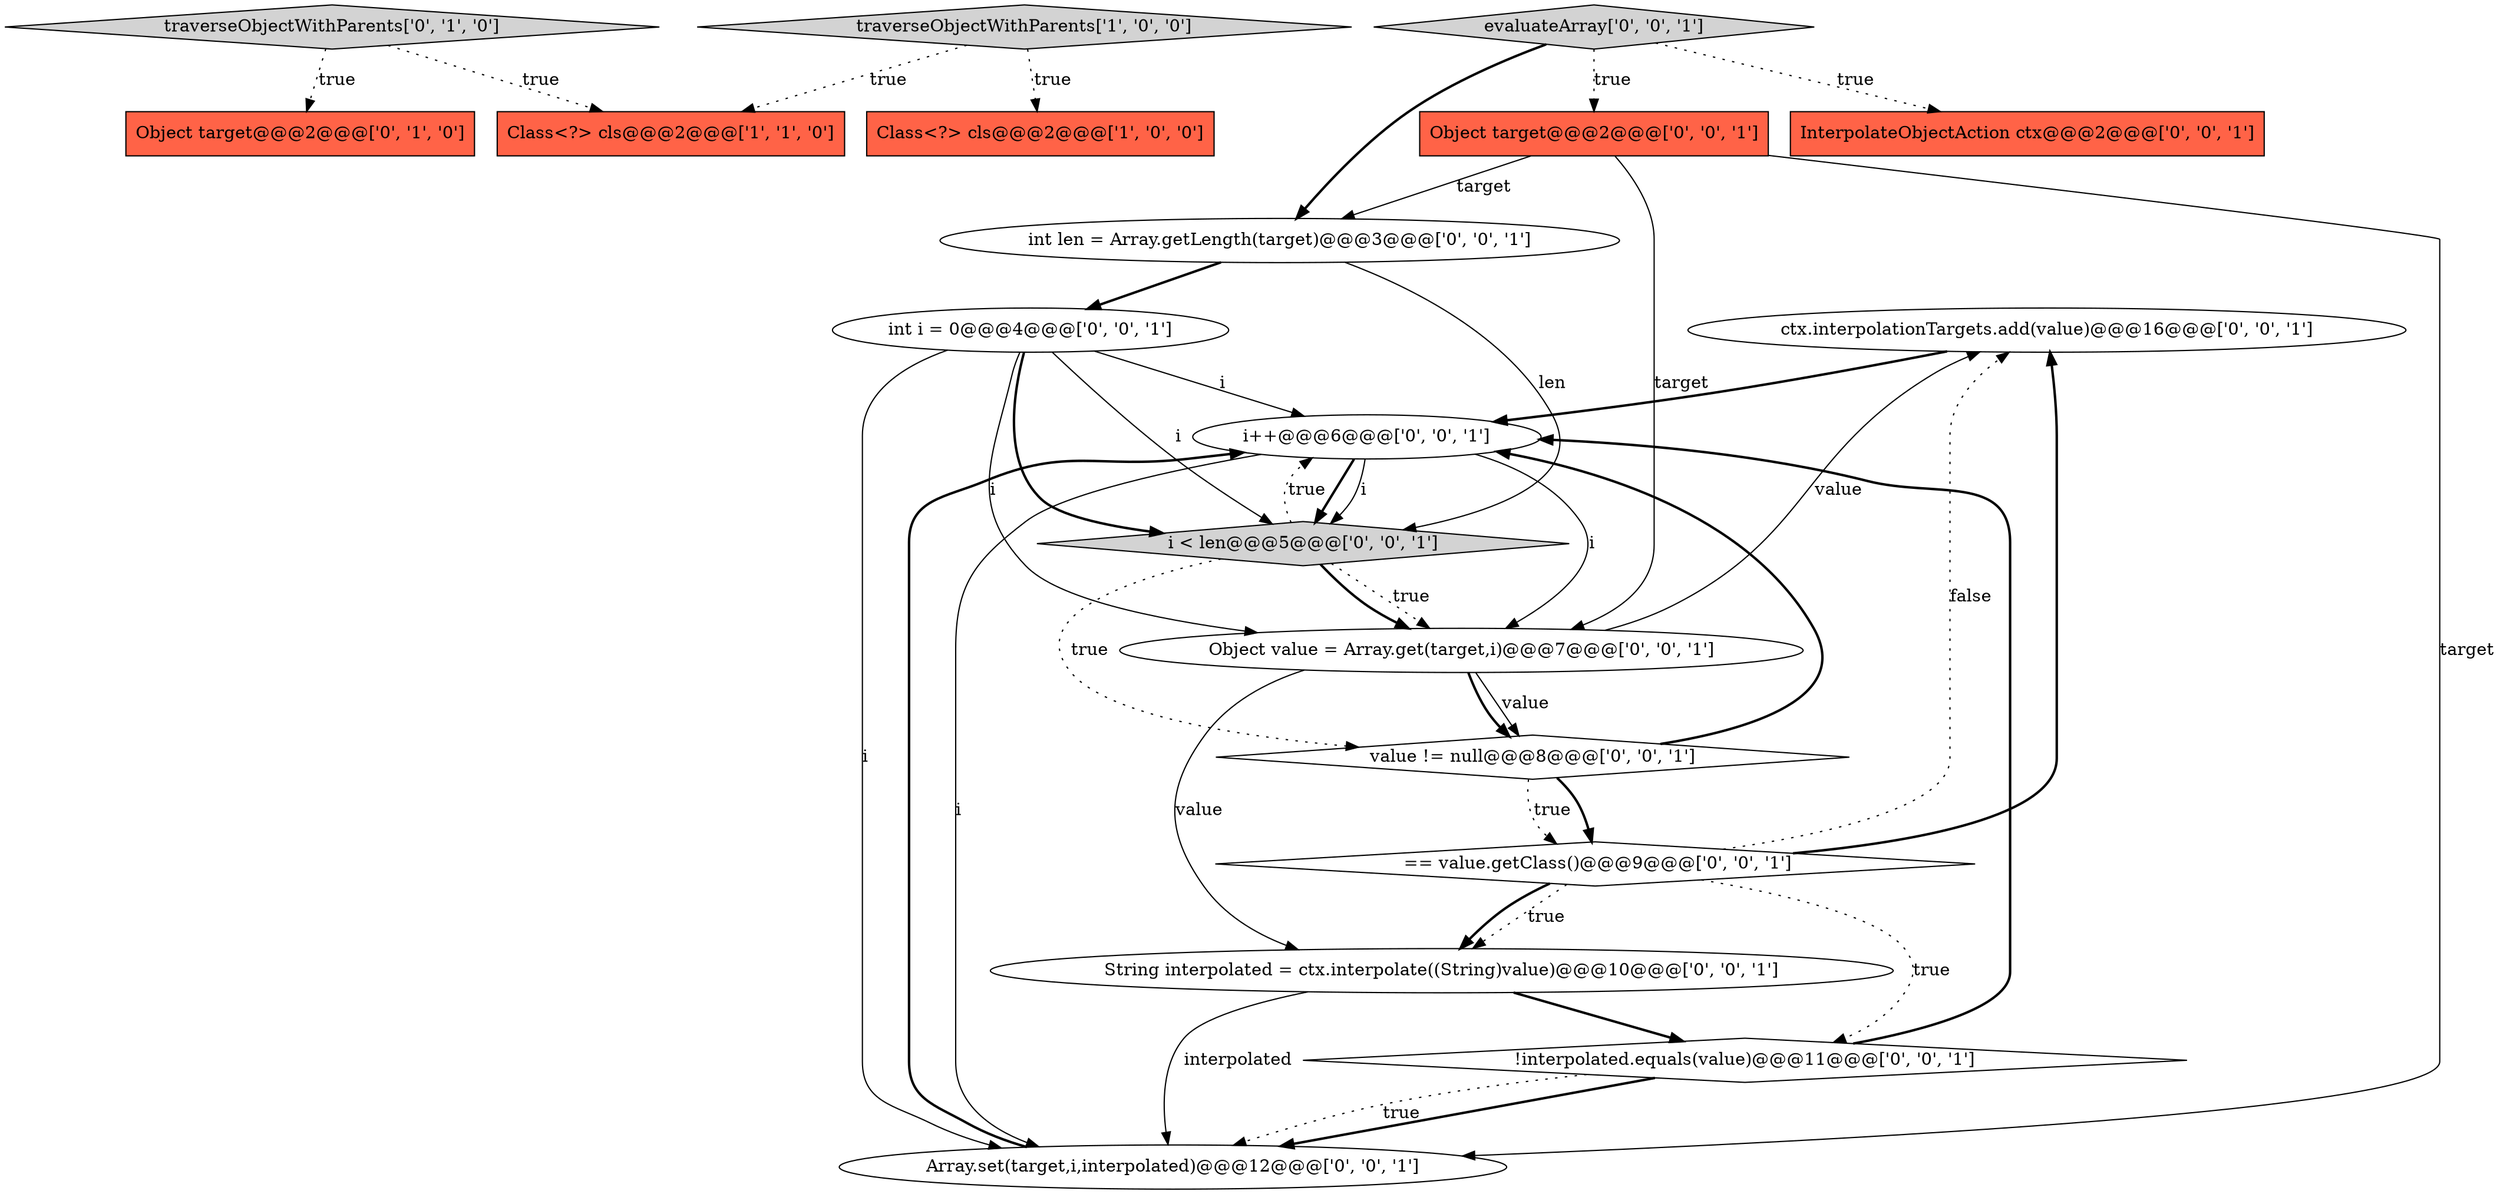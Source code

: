 digraph {
3 [style = filled, label = "Object target@@@2@@@['0', '1', '0']", fillcolor = tomato, shape = box image = "AAA0AAABBB2BBB"];
1 [style = filled, label = "Class<?> cls@@@2@@@['1', '0', '0']", fillcolor = tomato, shape = box image = "AAA0AAABBB1BBB"];
12 [style = filled, label = "ctx.interpolationTargets.add(value)@@@16@@@['0', '0', '1']", fillcolor = white, shape = ellipse image = "AAA0AAABBB3BBB"];
2 [style = filled, label = "Class<?> cls@@@2@@@['1', '1', '0']", fillcolor = tomato, shape = box image = "AAA0AAABBB1BBB"];
10 [style = filled, label = "value != null@@@8@@@['0', '0', '1']", fillcolor = white, shape = diamond image = "AAA0AAABBB3BBB"];
9 [style = filled, label = "!interpolated.equals(value)@@@11@@@['0', '0', '1']", fillcolor = white, shape = diamond image = "AAA0AAABBB3BBB"];
6 [style = filled, label = "int i = 0@@@4@@@['0', '0', '1']", fillcolor = white, shape = ellipse image = "AAA0AAABBB3BBB"];
15 [style = filled, label = "Array.set(target,i,interpolated)@@@12@@@['0', '0', '1']", fillcolor = white, shape = ellipse image = "AAA0AAABBB3BBB"];
5 [style = filled, label = "Object target@@@2@@@['0', '0', '1']", fillcolor = tomato, shape = box image = "AAA0AAABBB3BBB"];
16 [style = filled, label = "evaluateArray['0', '0', '1']", fillcolor = lightgray, shape = diamond image = "AAA0AAABBB3BBB"];
8 [style = filled, label = "i++@@@6@@@['0', '0', '1']", fillcolor = white, shape = ellipse image = "AAA0AAABBB3BBB"];
0 [style = filled, label = "traverseObjectWithParents['1', '0', '0']", fillcolor = lightgray, shape = diamond image = "AAA0AAABBB1BBB"];
14 [style = filled, label = "int len = Array.getLength(target)@@@3@@@['0', '0', '1']", fillcolor = white, shape = ellipse image = "AAA0AAABBB3BBB"];
17 [style = filled, label = "i < len@@@5@@@['0', '0', '1']", fillcolor = lightgray, shape = diamond image = "AAA0AAABBB3BBB"];
7 [style = filled, label = "String interpolated = ctx.interpolate((String)value)@@@10@@@['0', '0', '1']", fillcolor = white, shape = ellipse image = "AAA0AAABBB3BBB"];
11 [style = filled, label = " == value.getClass()@@@9@@@['0', '0', '1']", fillcolor = white, shape = diamond image = "AAA0AAABBB3BBB"];
13 [style = filled, label = "InterpolateObjectAction ctx@@@2@@@['0', '0', '1']", fillcolor = tomato, shape = box image = "AAA0AAABBB3BBB"];
4 [style = filled, label = "traverseObjectWithParents['0', '1', '0']", fillcolor = lightgray, shape = diamond image = "AAA0AAABBB2BBB"];
18 [style = filled, label = "Object value = Array.get(target,i)@@@7@@@['0', '0', '1']", fillcolor = white, shape = ellipse image = "AAA0AAABBB3BBB"];
0->2 [style = dotted, label="true"];
18->12 [style = solid, label="value"];
17->18 [style = dotted, label="true"];
11->9 [style = dotted, label="true"];
0->1 [style = dotted, label="true"];
7->15 [style = solid, label="interpolated"];
11->12 [style = bold, label=""];
4->3 [style = dotted, label="true"];
7->9 [style = bold, label=""];
6->15 [style = solid, label="i"];
5->15 [style = solid, label="target"];
10->8 [style = bold, label=""];
9->15 [style = bold, label=""];
6->17 [style = bold, label=""];
11->7 [style = dotted, label="true"];
16->13 [style = dotted, label="true"];
10->11 [style = bold, label=""];
6->8 [style = solid, label="i"];
8->17 [style = bold, label=""];
8->15 [style = solid, label="i"];
18->10 [style = solid, label="value"];
11->7 [style = bold, label=""];
6->18 [style = solid, label="i"];
17->10 [style = dotted, label="true"];
5->14 [style = solid, label="target"];
18->7 [style = solid, label="value"];
18->10 [style = bold, label=""];
16->14 [style = bold, label=""];
5->18 [style = solid, label="target"];
17->8 [style = dotted, label="true"];
14->6 [style = bold, label=""];
11->12 [style = dotted, label="false"];
9->15 [style = dotted, label="true"];
6->17 [style = solid, label="i"];
8->17 [style = solid, label="i"];
9->8 [style = bold, label=""];
10->11 [style = dotted, label="true"];
16->5 [style = dotted, label="true"];
8->18 [style = solid, label="i"];
14->17 [style = solid, label="len"];
15->8 [style = bold, label=""];
12->8 [style = bold, label=""];
4->2 [style = dotted, label="true"];
17->18 [style = bold, label=""];
}
